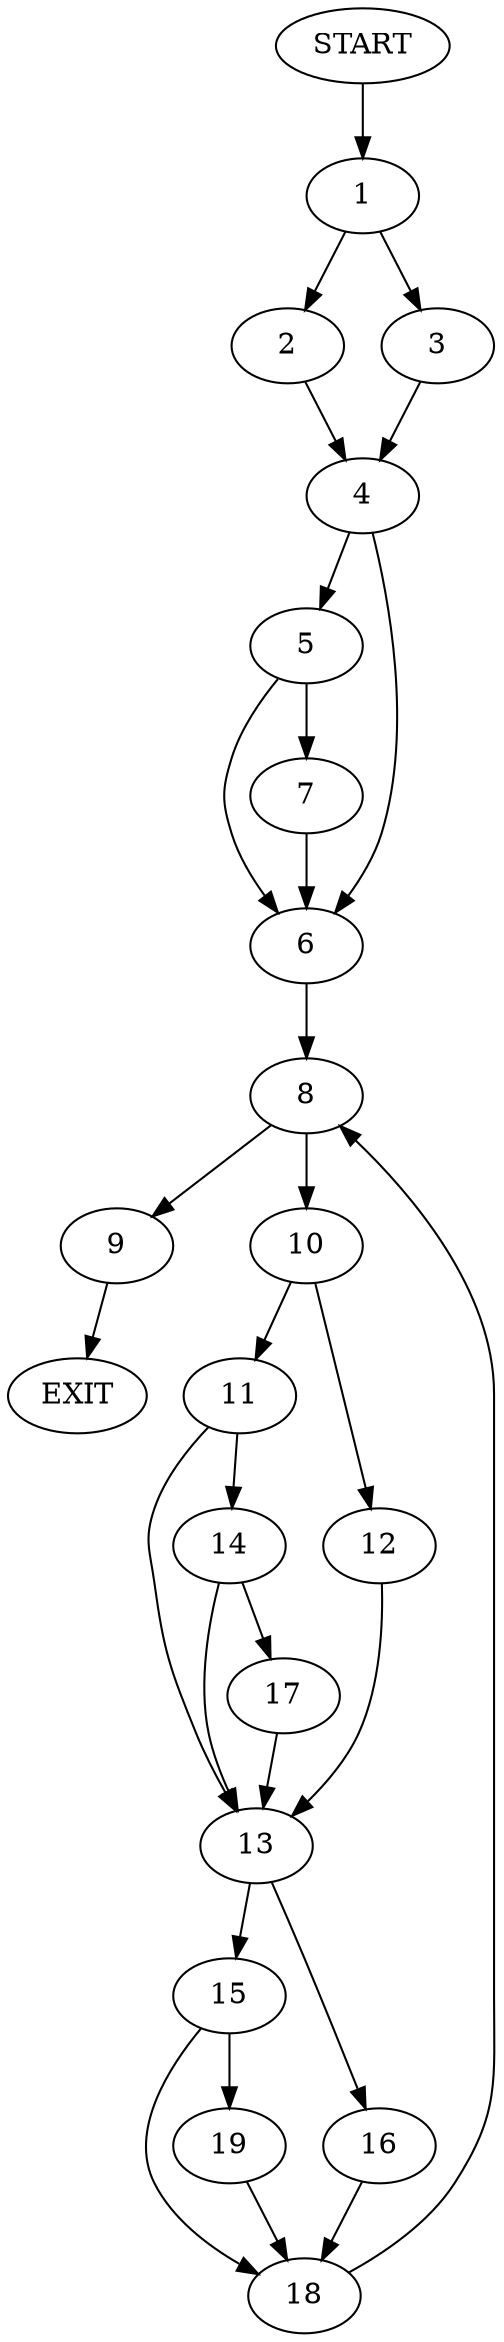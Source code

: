digraph {
0 [label="START"]
20 [label="EXIT"]
0 -> 1
1 -> 2
1 -> 3
3 -> 4
2 -> 4
4 -> 5
4 -> 6
5 -> 7
5 -> 6
6 -> 8
7 -> 6
8 -> 9
8 -> 10
10 -> 11
10 -> 12
9 -> 20
11 -> 13
11 -> 14
12 -> 13
13 -> 15
13 -> 16
14 -> 13
14 -> 17
17 -> 13
15 -> 18
15 -> 19
16 -> 18
18 -> 8
19 -> 18
}
